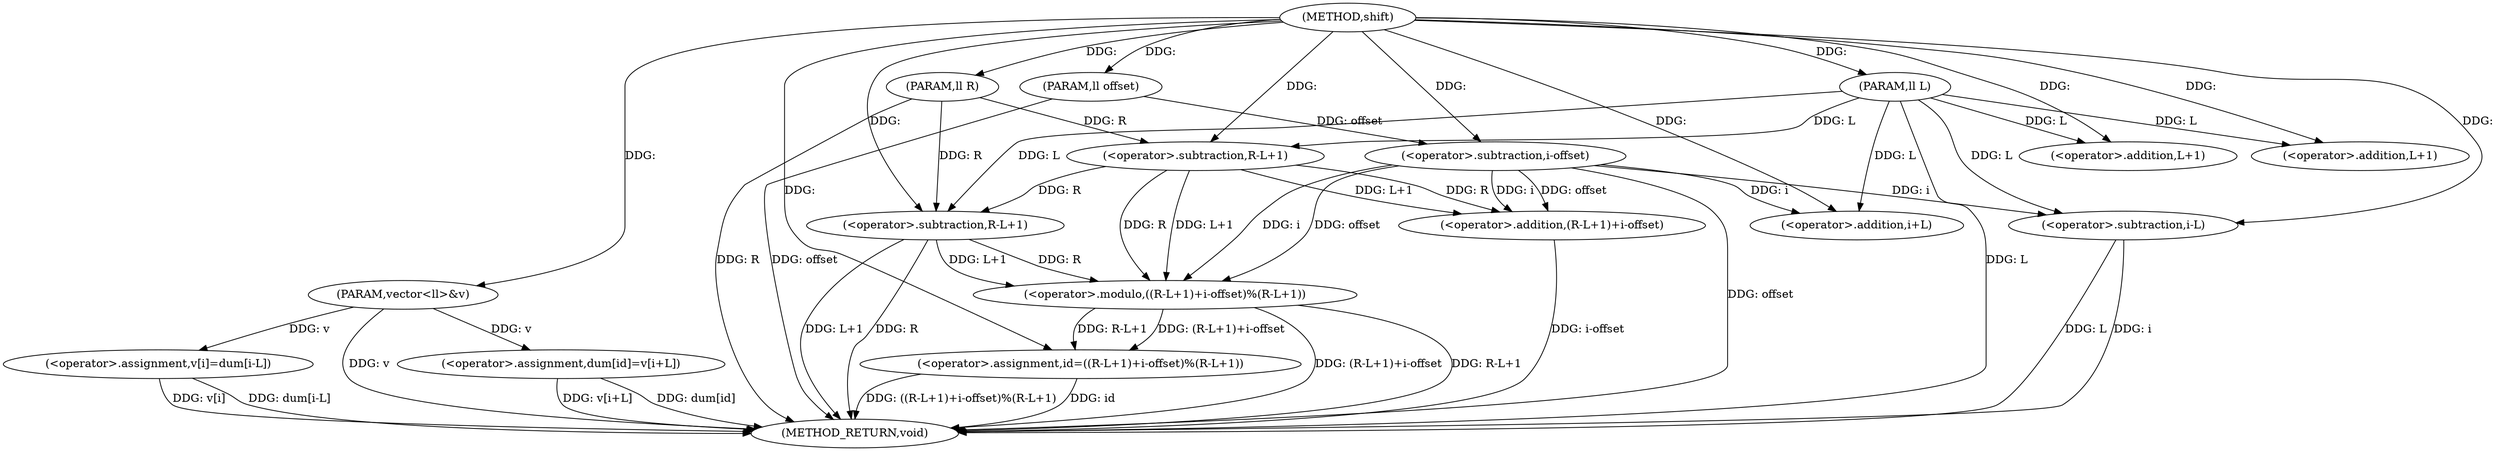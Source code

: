 digraph "shift" {  
"1000704" [label = "(METHOD,shift)" ]
"1000749" [label = "(METHOD_RETURN,void)" ]
"1000705" [label = "(PARAM,vector<ll>&v)" ]
"1000706" [label = "(PARAM,ll L)" ]
"1000707" [label = "(PARAM,ll R)" ]
"1000708" [label = "(PARAM,ll offset)" ]
"1000713" [label = "(<operator>.assignment,id=((R-L+1)+i-offset)%(R-L+1))" ]
"1000730" [label = "(<operator>.assignment,dum[id]=v[i+L])" ]
"1000740" [label = "(<operator>.assignment,v[i]=dum[i-L])" ]
"1000715" [label = "(<operator>.modulo,((R-L+1)+i-offset)%(R-L+1))" ]
"1000716" [label = "(<operator>.addition,(R-L+1)+i-offset)" ]
"1000725" [label = "(<operator>.subtraction,R-L+1)" ]
"1000736" [label = "(<operator>.addition,i+L)" ]
"1000746" [label = "(<operator>.subtraction,i-L)" ]
"1000717" [label = "(<operator>.subtraction,R-L+1)" ]
"1000722" [label = "(<operator>.subtraction,i-offset)" ]
"1000727" [label = "(<operator>.addition,L+1)" ]
"1000719" [label = "(<operator>.addition,L+1)" ]
  "1000705" -> "1000749"  [ label = "DDG: v"] 
  "1000706" -> "1000749"  [ label = "DDG: L"] 
  "1000707" -> "1000749"  [ label = "DDG: R"] 
  "1000708" -> "1000749"  [ label = "DDG: offset"] 
  "1000713" -> "1000749"  [ label = "DDG: id"] 
  "1000722" -> "1000749"  [ label = "DDG: offset"] 
  "1000716" -> "1000749"  [ label = "DDG: i-offset"] 
  "1000715" -> "1000749"  [ label = "DDG: (R-L+1)+i-offset"] 
  "1000725" -> "1000749"  [ label = "DDG: R"] 
  "1000725" -> "1000749"  [ label = "DDG: L+1"] 
  "1000715" -> "1000749"  [ label = "DDG: R-L+1"] 
  "1000713" -> "1000749"  [ label = "DDG: ((R-L+1)+i-offset)%(R-L+1)"] 
  "1000730" -> "1000749"  [ label = "DDG: dum[id]"] 
  "1000730" -> "1000749"  [ label = "DDG: v[i+L]"] 
  "1000740" -> "1000749"  [ label = "DDG: v[i]"] 
  "1000746" -> "1000749"  [ label = "DDG: i"] 
  "1000746" -> "1000749"  [ label = "DDG: L"] 
  "1000740" -> "1000749"  [ label = "DDG: dum[i-L]"] 
  "1000704" -> "1000705"  [ label = "DDG: "] 
  "1000704" -> "1000706"  [ label = "DDG: "] 
  "1000704" -> "1000707"  [ label = "DDG: "] 
  "1000704" -> "1000708"  [ label = "DDG: "] 
  "1000715" -> "1000713"  [ label = "DDG: (R-L+1)+i-offset"] 
  "1000715" -> "1000713"  [ label = "DDG: R-L+1"] 
  "1000705" -> "1000730"  [ label = "DDG: v"] 
  "1000704" -> "1000713"  [ label = "DDG: "] 
  "1000705" -> "1000740"  [ label = "DDG: v"] 
  "1000722" -> "1000715"  [ label = "DDG: i"] 
  "1000722" -> "1000715"  [ label = "DDG: offset"] 
  "1000717" -> "1000715"  [ label = "DDG: L+1"] 
  "1000717" -> "1000715"  [ label = "DDG: R"] 
  "1000725" -> "1000715"  [ label = "DDG: L+1"] 
  "1000725" -> "1000715"  [ label = "DDG: R"] 
  "1000717" -> "1000716"  [ label = "DDG: L+1"] 
  "1000717" -> "1000716"  [ label = "DDG: R"] 
  "1000722" -> "1000716"  [ label = "DDG: i"] 
  "1000722" -> "1000716"  [ label = "DDG: offset"] 
  "1000717" -> "1000725"  [ label = "DDG: R"] 
  "1000707" -> "1000725"  [ label = "DDG: R"] 
  "1000704" -> "1000725"  [ label = "DDG: "] 
  "1000706" -> "1000725"  [ label = "DDG: L"] 
  "1000722" -> "1000736"  [ label = "DDG: i"] 
  "1000704" -> "1000736"  [ label = "DDG: "] 
  "1000706" -> "1000736"  [ label = "DDG: L"] 
  "1000704" -> "1000746"  [ label = "DDG: "] 
  "1000722" -> "1000746"  [ label = "DDG: i"] 
  "1000706" -> "1000746"  [ label = "DDG: L"] 
  "1000707" -> "1000717"  [ label = "DDG: R"] 
  "1000704" -> "1000717"  [ label = "DDG: "] 
  "1000706" -> "1000717"  [ label = "DDG: L"] 
  "1000704" -> "1000722"  [ label = "DDG: "] 
  "1000708" -> "1000722"  [ label = "DDG: offset"] 
  "1000706" -> "1000727"  [ label = "DDG: L"] 
  "1000704" -> "1000727"  [ label = "DDG: "] 
  "1000706" -> "1000719"  [ label = "DDG: L"] 
  "1000704" -> "1000719"  [ label = "DDG: "] 
}
